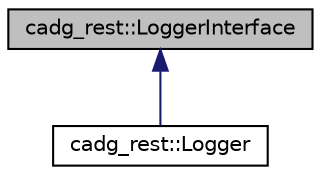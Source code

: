 digraph "cadg_rest::LoggerInterface"
{
 // LATEX_PDF_SIZE
  edge [fontname="Helvetica",fontsize="10",labelfontname="Helvetica",labelfontsize="10"];
  node [fontname="Helvetica",fontsize="10",shape=record];
  Node0 [label="cadg_rest::LoggerInterface",height=0.2,width=0.4,color="black", fillcolor="grey75", style="filled", fontcolor="black",tooltip=" "];
  Node0 -> Node1 [dir="back",color="midnightblue",fontsize="10",style="solid",fontname="Helvetica"];
  Node1 [label="cadg_rest::Logger",height=0.2,width=0.4,color="black", fillcolor="white", style="filled",URL="$classcadg__rest_1_1_logger.html",tooltip="A logger."];
}
